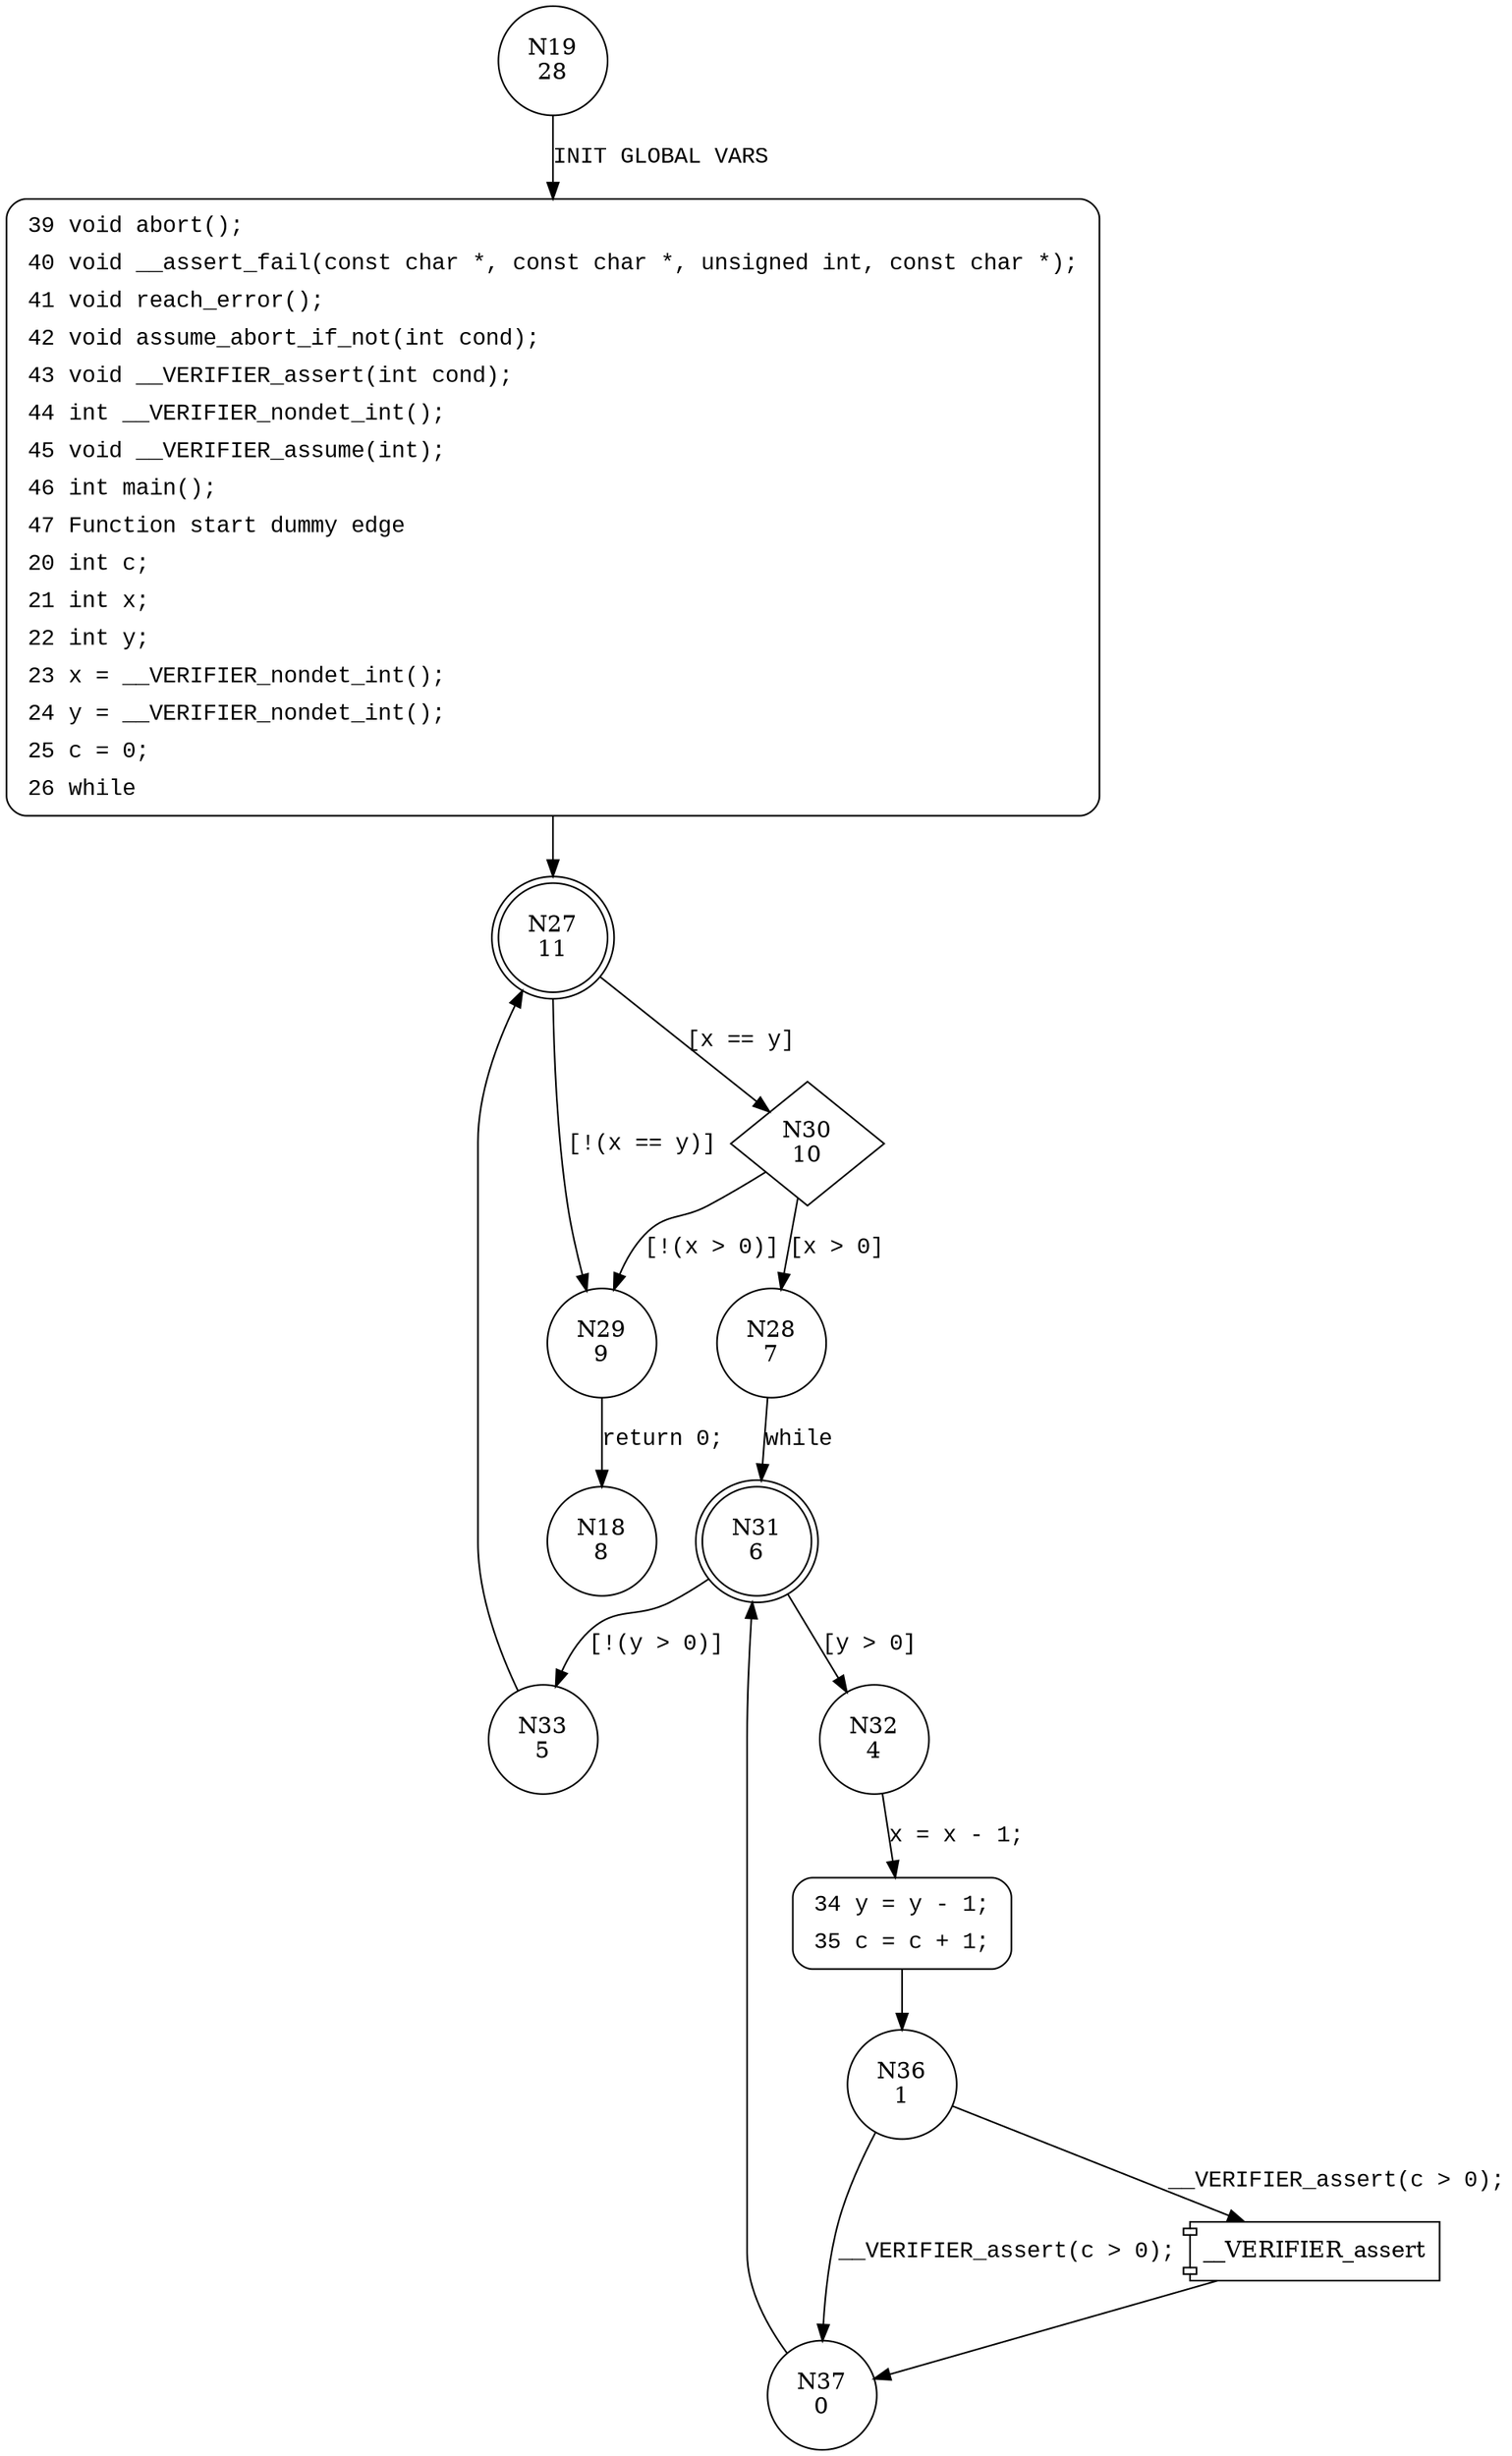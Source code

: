 digraph main {
19 [shape="circle" label="N19\n28"]
39 [shape="circle" label="N39\n27"]
27 [shape="doublecircle" label="N27\n11"]
30 [shape="diamond" label="N30\n10"]
29 [shape="circle" label="N29\n9"]
18 [shape="circle" label="N18\n8"]
28 [shape="circle" label="N28\n7"]
31 [shape="doublecircle" label="N31\n6"]
32 [shape="circle" label="N32\n4"]
33 [shape="circle" label="N33\n5"]
34 [shape="circle" label="N34\n3"]
36 [shape="circle" label="N36\n1"]
37 [shape="circle" label="N37\n0"]
39 [style="filled,bold" penwidth="1" fillcolor="white" fontname="Courier New" shape="Mrecord" label=<<table border="0" cellborder="0" cellpadding="3" bgcolor="white"><tr><td align="right">39</td><td align="left">void abort();</td></tr><tr><td align="right">40</td><td align="left">void __assert_fail(const char *, const char *, unsigned int, const char *);</td></tr><tr><td align="right">41</td><td align="left">void reach_error();</td></tr><tr><td align="right">42</td><td align="left">void assume_abort_if_not(int cond);</td></tr><tr><td align="right">43</td><td align="left">void __VERIFIER_assert(int cond);</td></tr><tr><td align="right">44</td><td align="left">int __VERIFIER_nondet_int();</td></tr><tr><td align="right">45</td><td align="left">void __VERIFIER_assume(int);</td></tr><tr><td align="right">46</td><td align="left">int main();</td></tr><tr><td align="right">47</td><td align="left">Function start dummy edge</td></tr><tr><td align="right">20</td><td align="left">int c;</td></tr><tr><td align="right">21</td><td align="left">int x;</td></tr><tr><td align="right">22</td><td align="left">int y;</td></tr><tr><td align="right">23</td><td align="left">x = __VERIFIER_nondet_int();</td></tr><tr><td align="right">24</td><td align="left">y = __VERIFIER_nondet_int();</td></tr><tr><td align="right">25</td><td align="left">c = 0;</td></tr><tr><td align="right">26</td><td align="left">while</td></tr></table>>]
39 -> 27[label=""]
34 [style="filled,bold" penwidth="1" fillcolor="white" fontname="Courier New" shape="Mrecord" label=<<table border="0" cellborder="0" cellpadding="3" bgcolor="white"><tr><td align="right">34</td><td align="left">y = y - 1;</td></tr><tr><td align="right">35</td><td align="left">c = c + 1;</td></tr></table>>]
34 -> 36[label=""]
19 -> 39 [label="INIT GLOBAL VARS" fontname="Courier New"]
27 -> 30 [label="[x == y]" fontname="Courier New"]
27 -> 29 [label="[!(x == y)]" fontname="Courier New"]
29 -> 18 [label="return 0;" fontname="Courier New"]
30 -> 28 [label="[x > 0]" fontname="Courier New"]
30 -> 29 [label="[!(x > 0)]" fontname="Courier New"]
31 -> 32 [label="[y > 0]" fontname="Courier New"]
31 -> 33 [label="[!(y > 0)]" fontname="Courier New"]
32 -> 34 [label="x = x - 1;" fontname="Courier New"]
100001 [shape="component" label="__VERIFIER_assert"]
36 -> 100001 [label="__VERIFIER_assert(c > 0);" fontname="Courier New"]
100001 -> 37 [label="" fontname="Courier New"]
36 -> 37 [label="__VERIFIER_assert(c > 0);" fontname="Courier New"]
37 -> 31 [label="" fontname="Courier New"]
28 -> 31 [label="while" fontname="Courier New"]
33 -> 27 [label="" fontname="Courier New"]
}